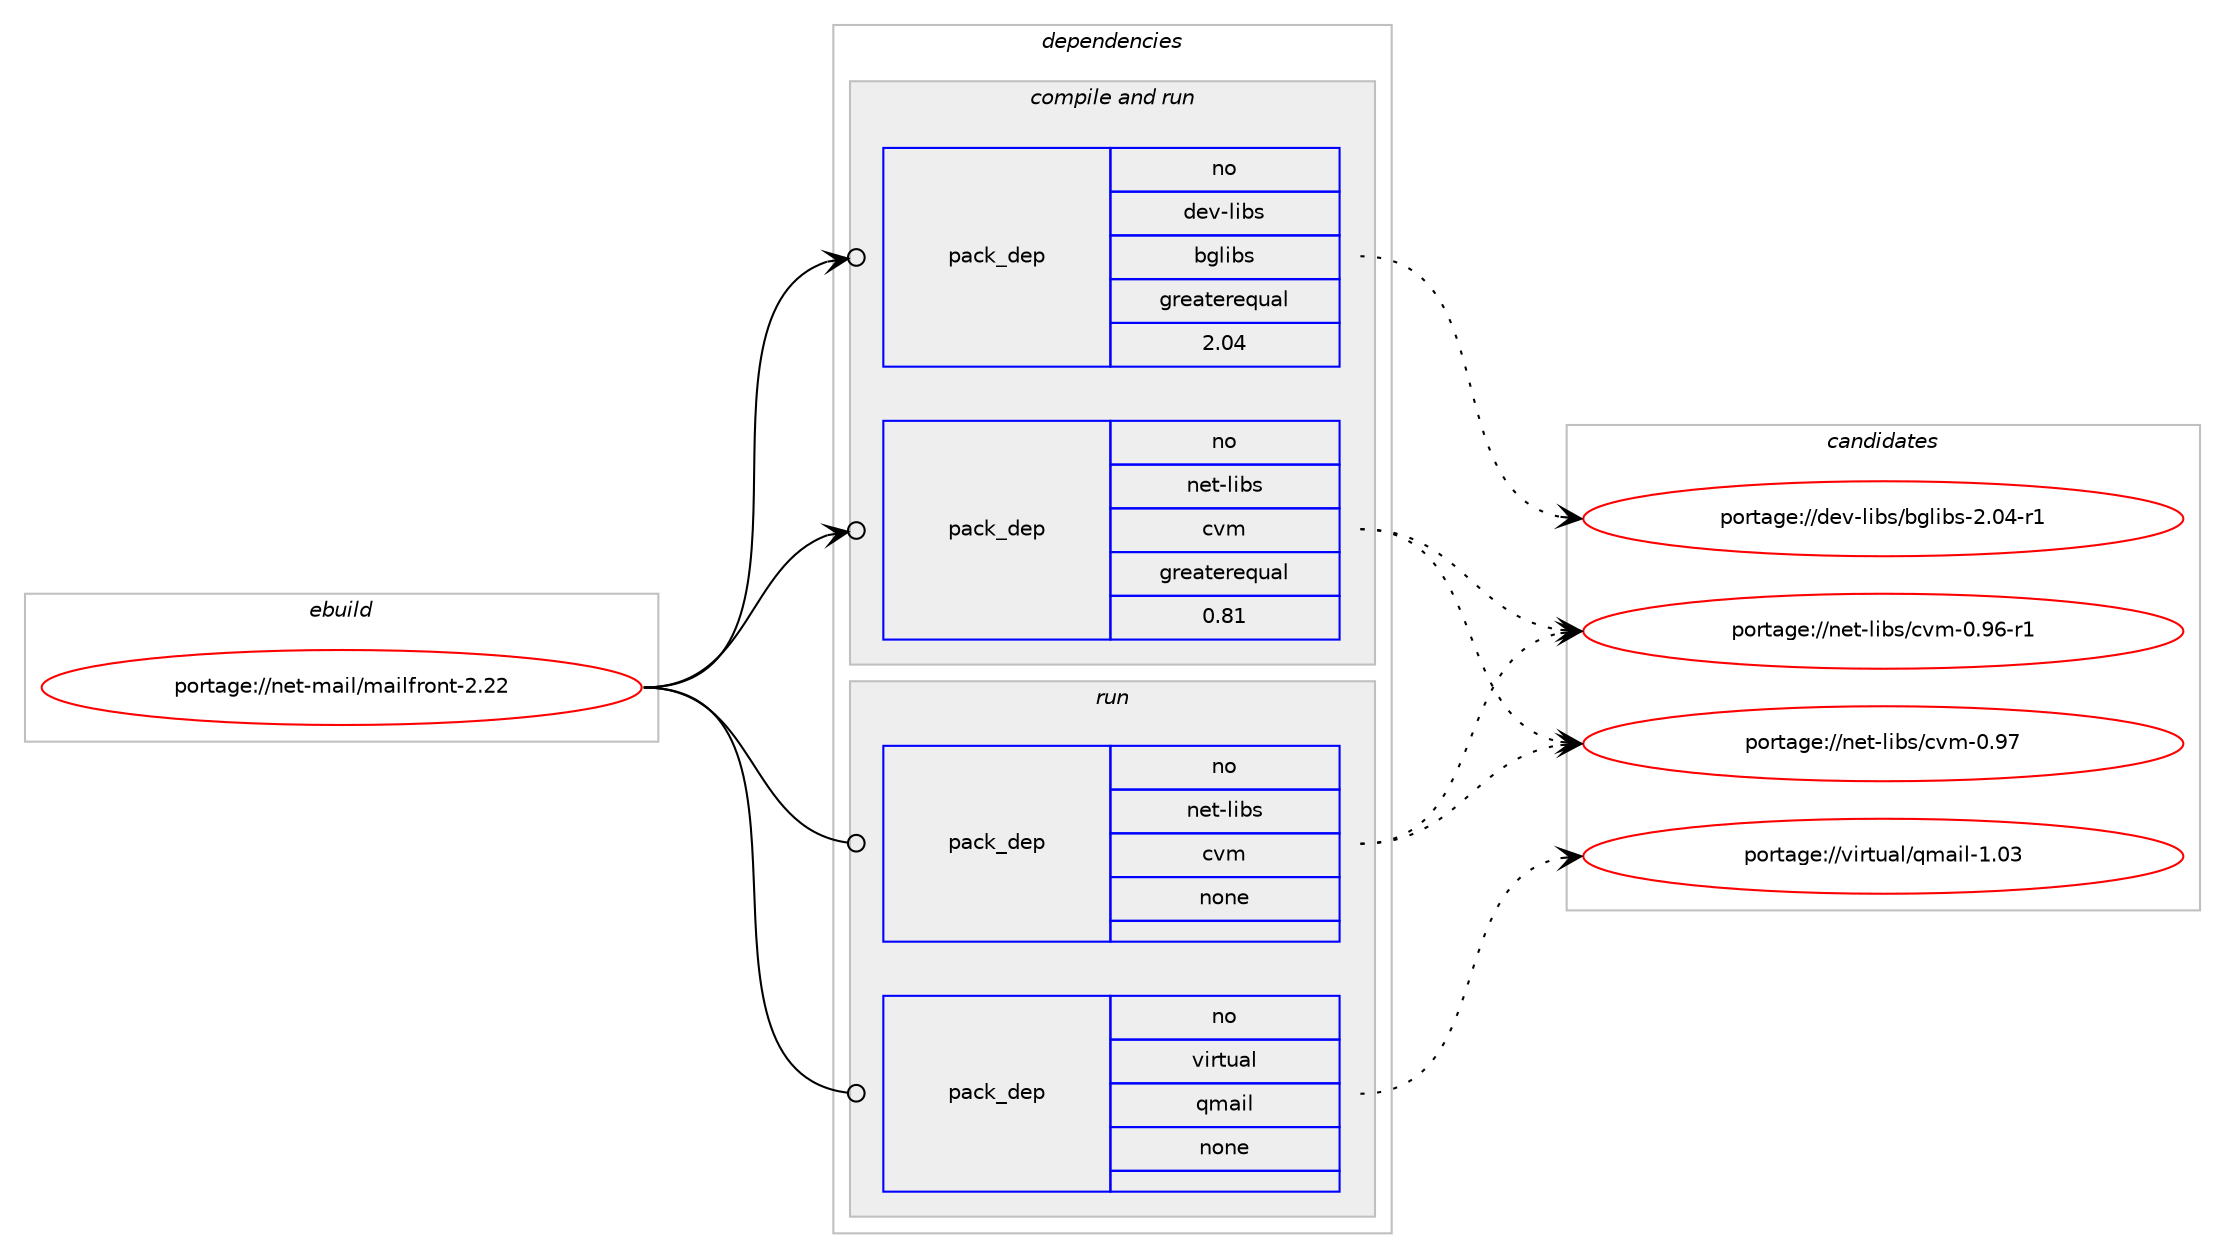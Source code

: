 digraph prolog {

# *************
# Graph options
# *************

newrank=true;
concentrate=true;
compound=true;
graph [rankdir=LR,fontname=Helvetica,fontsize=10,ranksep=1.5];#, ranksep=2.5, nodesep=0.2];
edge  [arrowhead=vee];
node  [fontname=Helvetica,fontsize=10];

# **********
# The ebuild
# **********

subgraph cluster_leftcol {
color=gray;
rank=same;
label=<<i>ebuild</i>>;
id [label="portage://net-mail/mailfront-2.22", color=red, width=4, href="../net-mail/mailfront-2.22.svg"];
}

# ****************
# The dependencies
# ****************

subgraph cluster_midcol {
color=gray;
label=<<i>dependencies</i>>;
subgraph cluster_compile {
fillcolor="#eeeeee";
style=filled;
label=<<i>compile</i>>;
}
subgraph cluster_compileandrun {
fillcolor="#eeeeee";
style=filled;
label=<<i>compile and run</i>>;
subgraph pack266209 {
dependency363236 [label=<<TABLE BORDER="0" CELLBORDER="1" CELLSPACING="0" CELLPADDING="4" WIDTH="220"><TR><TD ROWSPAN="6" CELLPADDING="30">pack_dep</TD></TR><TR><TD WIDTH="110">no</TD></TR><TR><TD>dev-libs</TD></TR><TR><TD>bglibs</TD></TR><TR><TD>greaterequal</TD></TR><TR><TD>2.04</TD></TR></TABLE>>, shape=none, color=blue];
}
id:e -> dependency363236:w [weight=20,style="solid",arrowhead="odotvee"];
subgraph pack266210 {
dependency363237 [label=<<TABLE BORDER="0" CELLBORDER="1" CELLSPACING="0" CELLPADDING="4" WIDTH="220"><TR><TD ROWSPAN="6" CELLPADDING="30">pack_dep</TD></TR><TR><TD WIDTH="110">no</TD></TR><TR><TD>net-libs</TD></TR><TR><TD>cvm</TD></TR><TR><TD>greaterequal</TD></TR><TR><TD>0.81</TD></TR></TABLE>>, shape=none, color=blue];
}
id:e -> dependency363237:w [weight=20,style="solid",arrowhead="odotvee"];
}
subgraph cluster_run {
fillcolor="#eeeeee";
style=filled;
label=<<i>run</i>>;
subgraph pack266211 {
dependency363238 [label=<<TABLE BORDER="0" CELLBORDER="1" CELLSPACING="0" CELLPADDING="4" WIDTH="220"><TR><TD ROWSPAN="6" CELLPADDING="30">pack_dep</TD></TR><TR><TD WIDTH="110">no</TD></TR><TR><TD>net-libs</TD></TR><TR><TD>cvm</TD></TR><TR><TD>none</TD></TR><TR><TD></TD></TR></TABLE>>, shape=none, color=blue];
}
id:e -> dependency363238:w [weight=20,style="solid",arrowhead="odot"];
subgraph pack266212 {
dependency363239 [label=<<TABLE BORDER="0" CELLBORDER="1" CELLSPACING="0" CELLPADDING="4" WIDTH="220"><TR><TD ROWSPAN="6" CELLPADDING="30">pack_dep</TD></TR><TR><TD WIDTH="110">no</TD></TR><TR><TD>virtual</TD></TR><TR><TD>qmail</TD></TR><TR><TD>none</TD></TR><TR><TD></TD></TR></TABLE>>, shape=none, color=blue];
}
id:e -> dependency363239:w [weight=20,style="solid",arrowhead="odot"];
}
}

# **************
# The candidates
# **************

subgraph cluster_choices {
rank=same;
color=gray;
label=<<i>candidates</i>>;

subgraph choice266209 {
color=black;
nodesep=1;
choiceportage100101118451081059811547981031081059811545504648524511449 [label="portage://dev-libs/bglibs-2.04-r1", color=red, width=4,href="../dev-libs/bglibs-2.04-r1.svg"];
dependency363236:e -> choiceportage100101118451081059811547981031081059811545504648524511449:w [style=dotted,weight="100"];
}
subgraph choice266210 {
color=black;
nodesep=1;
choiceportage1101011164510810598115479911810945484657544511449 [label="portage://net-libs/cvm-0.96-r1", color=red, width=4,href="../net-libs/cvm-0.96-r1.svg"];
choiceportage110101116451081059811547991181094548465755 [label="portage://net-libs/cvm-0.97", color=red, width=4,href="../net-libs/cvm-0.97.svg"];
dependency363237:e -> choiceportage1101011164510810598115479911810945484657544511449:w [style=dotted,weight="100"];
dependency363237:e -> choiceportage110101116451081059811547991181094548465755:w [style=dotted,weight="100"];
}
subgraph choice266211 {
color=black;
nodesep=1;
choiceportage1101011164510810598115479911810945484657544511449 [label="portage://net-libs/cvm-0.96-r1", color=red, width=4,href="../net-libs/cvm-0.96-r1.svg"];
choiceportage110101116451081059811547991181094548465755 [label="portage://net-libs/cvm-0.97", color=red, width=4,href="../net-libs/cvm-0.97.svg"];
dependency363238:e -> choiceportage1101011164510810598115479911810945484657544511449:w [style=dotted,weight="100"];
dependency363238:e -> choiceportage110101116451081059811547991181094548465755:w [style=dotted,weight="100"];
}
subgraph choice266212 {
color=black;
nodesep=1;
choiceportage1181051141161179710847113109971051084549464851 [label="portage://virtual/qmail-1.03", color=red, width=4,href="../virtual/qmail-1.03.svg"];
dependency363239:e -> choiceportage1181051141161179710847113109971051084549464851:w [style=dotted,weight="100"];
}
}

}
